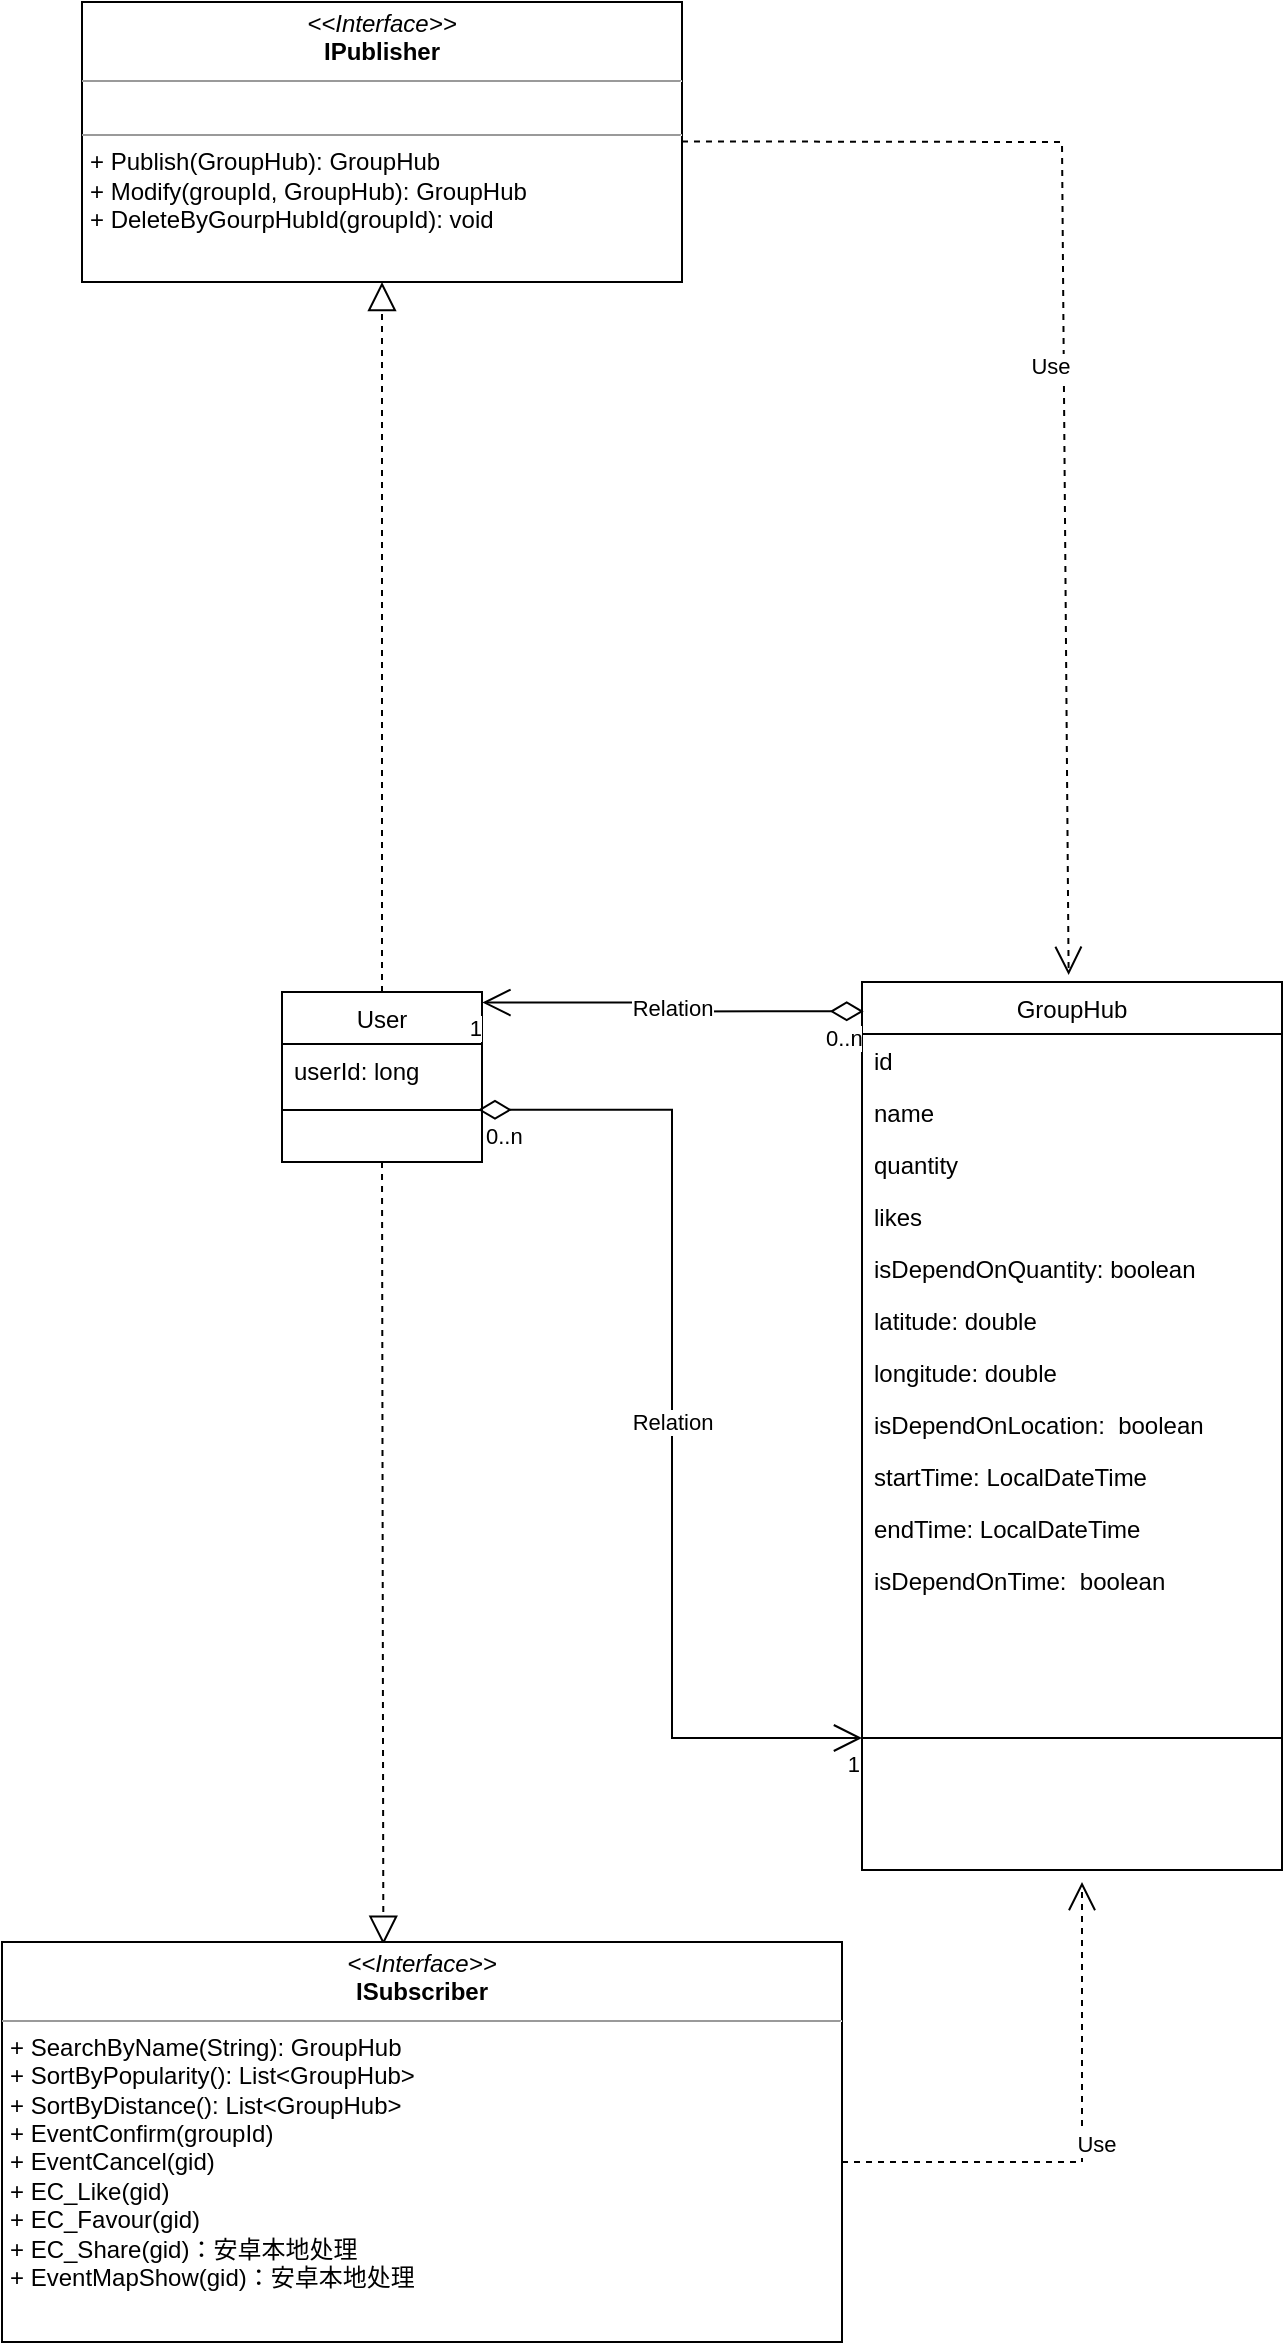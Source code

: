 <mxfile version="22.1.11" type="device">
  <diagram id="C5RBs43oDa-KdzZeNtuy" name="Page-1">
    <mxGraphModel dx="1002" dy="2307" grid="1" gridSize="10" guides="1" tooltips="1" connect="1" arrows="1" fold="1" page="1" pageScale="1" pageWidth="827" pageHeight="1169" math="0" shadow="0">
      <root>
        <mxCell id="WIyWlLk6GJQsqaUBKTNV-0" />
        <mxCell id="WIyWlLk6GJQsqaUBKTNV-1" parent="WIyWlLk6GJQsqaUBKTNV-0" />
        <mxCell id="zkfFHV4jXpPFQw0GAbJ--6" value="GroupHub" style="swimlane;fontStyle=0;align=center;verticalAlign=top;childLayout=stackLayout;horizontal=1;startSize=26;horizontalStack=0;resizeParent=1;resizeLast=0;collapsible=1;marginBottom=0;rounded=0;shadow=0;strokeWidth=1;" parent="WIyWlLk6GJQsqaUBKTNV-1" vertex="1">
          <mxGeometry x="630" y="240" width="210" height="444" as="geometry">
            <mxRectangle x="130" y="380" width="160" height="26" as="alternateBounds" />
          </mxGeometry>
        </mxCell>
        <mxCell id="zkfFHV4jXpPFQw0GAbJ--7" value="id" style="text;align=left;verticalAlign=top;spacingLeft=4;spacingRight=4;overflow=hidden;rotatable=0;points=[[0,0.5],[1,0.5]];portConstraint=eastwest;" parent="zkfFHV4jXpPFQw0GAbJ--6" vertex="1">
          <mxGeometry y="26" width="210" height="26" as="geometry" />
        </mxCell>
        <mxCell id="zkfFHV4jXpPFQw0GAbJ--8" value="name" style="text;align=left;verticalAlign=top;spacingLeft=4;spacingRight=4;overflow=hidden;rotatable=0;points=[[0,0.5],[1,0.5]];portConstraint=eastwest;rounded=0;shadow=0;html=0;" parent="zkfFHV4jXpPFQw0GAbJ--6" vertex="1">
          <mxGeometry y="52" width="210" height="26" as="geometry" />
        </mxCell>
        <mxCell id="3ceQZin8OOdwQOG2gfJb-0" value="quantity" style="text;align=left;verticalAlign=top;spacingLeft=4;spacingRight=4;overflow=hidden;rotatable=0;points=[[0,0.5],[1,0.5]];portConstraint=eastwest;rounded=0;shadow=0;html=0;" vertex="1" parent="zkfFHV4jXpPFQw0GAbJ--6">
          <mxGeometry y="78" width="210" height="26" as="geometry" />
        </mxCell>
        <mxCell id="3ceQZin8OOdwQOG2gfJb-34" value="likes" style="text;align=left;verticalAlign=top;spacingLeft=4;spacingRight=4;overflow=hidden;rotatable=0;points=[[0,0.5],[1,0.5]];portConstraint=eastwest;rounded=0;shadow=0;html=0;" vertex="1" parent="zkfFHV4jXpPFQw0GAbJ--6">
          <mxGeometry y="104" width="210" height="26" as="geometry" />
        </mxCell>
        <mxCell id="3ceQZin8OOdwQOG2gfJb-1" value="isDependOnQuantity: boolean" style="text;align=left;verticalAlign=top;spacingLeft=4;spacingRight=4;overflow=hidden;rotatable=0;points=[[0,0.5],[1,0.5]];portConstraint=eastwest;rounded=0;shadow=0;html=0;" vertex="1" parent="zkfFHV4jXpPFQw0GAbJ--6">
          <mxGeometry y="130" width="210" height="26" as="geometry" />
        </mxCell>
        <mxCell id="3ceQZin8OOdwQOG2gfJb-2" value="latitude: double" style="text;align=left;verticalAlign=top;spacingLeft=4;spacingRight=4;overflow=hidden;rotatable=0;points=[[0,0.5],[1,0.5]];portConstraint=eastwest;rounded=0;shadow=0;html=0;" vertex="1" parent="zkfFHV4jXpPFQw0GAbJ--6">
          <mxGeometry y="156" width="210" height="26" as="geometry" />
        </mxCell>
        <mxCell id="3ceQZin8OOdwQOG2gfJb-3" value="longitude: double" style="text;align=left;verticalAlign=top;spacingLeft=4;spacingRight=4;overflow=hidden;rotatable=0;points=[[0,0.5],[1,0.5]];portConstraint=eastwest;rounded=0;shadow=0;html=0;" vertex="1" parent="zkfFHV4jXpPFQw0GAbJ--6">
          <mxGeometry y="182" width="210" height="26" as="geometry" />
        </mxCell>
        <mxCell id="3ceQZin8OOdwQOG2gfJb-4" value="isDependOnLocation:  boolean" style="text;align=left;verticalAlign=top;spacingLeft=4;spacingRight=4;overflow=hidden;rotatable=0;points=[[0,0.5],[1,0.5]];portConstraint=eastwest;rounded=0;shadow=0;html=0;" vertex="1" parent="zkfFHV4jXpPFQw0GAbJ--6">
          <mxGeometry y="208" width="210" height="26" as="geometry" />
        </mxCell>
        <mxCell id="3ceQZin8OOdwQOG2gfJb-29" value="startTime: LocalDateTime" style="text;align=left;verticalAlign=top;spacingLeft=4;spacingRight=4;overflow=hidden;rotatable=0;points=[[0,0.5],[1,0.5]];portConstraint=eastwest;rounded=0;shadow=0;html=0;" vertex="1" parent="zkfFHV4jXpPFQw0GAbJ--6">
          <mxGeometry y="234" width="210" height="26" as="geometry" />
        </mxCell>
        <mxCell id="3ceQZin8OOdwQOG2gfJb-30" value="endTime: LocalDateTime" style="text;align=left;verticalAlign=top;spacingLeft=4;spacingRight=4;overflow=hidden;rotatable=0;points=[[0,0.5],[1,0.5]];portConstraint=eastwest;rounded=0;shadow=0;html=0;" vertex="1" parent="zkfFHV4jXpPFQw0GAbJ--6">
          <mxGeometry y="260" width="210" height="26" as="geometry" />
        </mxCell>
        <mxCell id="3ceQZin8OOdwQOG2gfJb-31" value="isDependOnTime:  boolean" style="text;align=left;verticalAlign=top;spacingLeft=4;spacingRight=4;overflow=hidden;rotatable=0;points=[[0,0.5],[1,0.5]];portConstraint=eastwest;rounded=0;shadow=0;html=0;" vertex="1" parent="zkfFHV4jXpPFQw0GAbJ--6">
          <mxGeometry y="286" width="210" height="26" as="geometry" />
        </mxCell>
        <mxCell id="zkfFHV4jXpPFQw0GAbJ--9" value="" style="line;html=1;strokeWidth=1;align=left;verticalAlign=middle;spacingTop=-1;spacingLeft=3;spacingRight=3;rotatable=0;labelPosition=right;points=[];portConstraint=eastwest;" parent="zkfFHV4jXpPFQw0GAbJ--6" vertex="1">
          <mxGeometry y="312" width="210" height="132" as="geometry" />
        </mxCell>
        <mxCell id="3ceQZin8OOdwQOG2gfJb-5" value="User" style="swimlane;fontStyle=0;align=center;verticalAlign=top;childLayout=stackLayout;horizontal=1;startSize=26;horizontalStack=0;resizeParent=1;resizeLast=0;collapsible=1;marginBottom=0;rounded=0;shadow=0;strokeWidth=1;" vertex="1" parent="WIyWlLk6GJQsqaUBKTNV-1">
          <mxGeometry x="340" y="245" width="100" height="85" as="geometry">
            <mxRectangle x="130" y="380" width="160" height="26" as="alternateBounds" />
          </mxGeometry>
        </mxCell>
        <mxCell id="3ceQZin8OOdwQOG2gfJb-6" value="userId: long" style="text;align=left;verticalAlign=top;spacingLeft=4;spacingRight=4;overflow=hidden;rotatable=0;points=[[0,0.5],[1,0.5]];portConstraint=eastwest;" vertex="1" parent="3ceQZin8OOdwQOG2gfJb-5">
          <mxGeometry y="26" width="100" height="26" as="geometry" />
        </mxCell>
        <mxCell id="3ceQZin8OOdwQOG2gfJb-13" value="" style="line;html=1;strokeWidth=1;align=left;verticalAlign=middle;spacingTop=-1;spacingLeft=3;spacingRight=3;rotatable=0;labelPosition=right;points=[];portConstraint=eastwest;" vertex="1" parent="3ceQZin8OOdwQOG2gfJb-5">
          <mxGeometry y="52" width="100" height="14" as="geometry" />
        </mxCell>
        <mxCell id="3ceQZin8OOdwQOG2gfJb-14" value="Relation" style="endArrow=open;html=1;endSize=12;startArrow=diamondThin;startSize=14;startFill=0;edgeStyle=orthogonalEdgeStyle;rounded=0;entryX=1.002;entryY=0.062;entryDx=0;entryDy=0;entryPerimeter=0;exitX=0.004;exitY=0.033;exitDx=0;exitDy=0;exitPerimeter=0;" edge="1" parent="WIyWlLk6GJQsqaUBKTNV-1" source="zkfFHV4jXpPFQw0GAbJ--6" target="3ceQZin8OOdwQOG2gfJb-5">
          <mxGeometry relative="1" as="geometry">
            <mxPoint x="450" y="470" as="sourcePoint" />
            <mxPoint x="610" y="470" as="targetPoint" />
          </mxGeometry>
        </mxCell>
        <mxCell id="3ceQZin8OOdwQOG2gfJb-15" value="0..n" style="edgeLabel;resizable=0;html=1;align=left;verticalAlign=top;" connectable="0" vertex="1" parent="3ceQZin8OOdwQOG2gfJb-14">
          <mxGeometry x="-1" relative="1" as="geometry">
            <mxPoint x="-21" as="offset" />
          </mxGeometry>
        </mxCell>
        <mxCell id="3ceQZin8OOdwQOG2gfJb-16" value="1" style="edgeLabel;resizable=0;html=1;align=right;verticalAlign=top;" connectable="0" vertex="1" parent="3ceQZin8OOdwQOG2gfJb-14">
          <mxGeometry x="1" relative="1" as="geometry" />
        </mxCell>
        <mxCell id="3ceQZin8OOdwQOG2gfJb-18" value="Relation" style="endArrow=open;html=1;endSize=12;startArrow=diamondThin;startSize=14;startFill=0;edgeStyle=orthogonalEdgeStyle;rounded=0;exitX=0.98;exitY=0.492;exitDx=0;exitDy=0;exitPerimeter=0;" edge="1" parent="WIyWlLk6GJQsqaUBKTNV-1" source="3ceQZin8OOdwQOG2gfJb-13" target="zkfFHV4jXpPFQw0GAbJ--9">
          <mxGeometry relative="1" as="geometry">
            <mxPoint x="480" y="360" as="sourcePoint" />
            <mxPoint x="440" y="400" as="targetPoint" />
          </mxGeometry>
        </mxCell>
        <mxCell id="3ceQZin8OOdwQOG2gfJb-19" value="0..n" style="edgeLabel;resizable=0;html=1;align=left;verticalAlign=top;" connectable="0" vertex="1" parent="3ceQZin8OOdwQOG2gfJb-18">
          <mxGeometry x="-1" relative="1" as="geometry">
            <mxPoint x="2" as="offset" />
          </mxGeometry>
        </mxCell>
        <mxCell id="3ceQZin8OOdwQOG2gfJb-20" value="1" style="edgeLabel;resizable=0;html=1;align=right;verticalAlign=top;" connectable="0" vertex="1" parent="3ceQZin8OOdwQOG2gfJb-18">
          <mxGeometry x="1" relative="1" as="geometry" />
        </mxCell>
        <mxCell id="3ceQZin8OOdwQOG2gfJb-25" value="" style="endArrow=block;dashed=1;endFill=0;endSize=12;html=1;rounded=0;entryX=0.5;entryY=1;entryDx=0;entryDy=0;exitX=0.5;exitY=0;exitDx=0;exitDy=0;" edge="1" parent="WIyWlLk6GJQsqaUBKTNV-1" source="3ceQZin8OOdwQOG2gfJb-5" target="3ceQZin8OOdwQOG2gfJb-27">
          <mxGeometry width="160" relative="1" as="geometry">
            <mxPoint x="390" y="240" as="sourcePoint" />
            <mxPoint x="391.32" y="43.35" as="targetPoint" />
          </mxGeometry>
        </mxCell>
        <mxCell id="3ceQZin8OOdwQOG2gfJb-26" value="" style="endArrow=block;dashed=1;endFill=0;endSize=12;html=1;rounded=0;entryX=0.454;entryY=0.007;entryDx=0;entryDy=0;entryPerimeter=0;exitX=0.5;exitY=1;exitDx=0;exitDy=0;" edge="1" parent="WIyWlLk6GJQsqaUBKTNV-1" source="3ceQZin8OOdwQOG2gfJb-5" target="3ceQZin8OOdwQOG2gfJb-28">
          <mxGeometry width="160" relative="1" as="geometry">
            <mxPoint x="310" y="422" as="sourcePoint" />
            <mxPoint x="391.7" y="568" as="targetPoint" />
          </mxGeometry>
        </mxCell>
        <mxCell id="3ceQZin8OOdwQOG2gfJb-27" value="&lt;p style=&quot;margin:0px;margin-top:4px;text-align:center;&quot;&gt;&lt;i&gt;&amp;lt;&amp;lt;Interface&amp;gt;&amp;gt;&lt;/i&gt;&lt;br&gt;&lt;b&gt;IPublisher&lt;/b&gt;&lt;/p&gt;&lt;hr size=&quot;1&quot;&gt;&lt;p style=&quot;margin:0px;margin-left:4px;&quot;&gt;&lt;br&gt;&lt;/p&gt;&lt;hr size=&quot;1&quot;&gt;&lt;p style=&quot;margin:0px;margin-left:4px;&quot;&gt;+ Publish(GroupHub): GroupHub&lt;br&gt;+ Modify(groupId, GroupHub): GroupHub&lt;/p&gt;&lt;p style=&quot;margin:0px;margin-left:4px;&quot;&gt;+ DeleteByGourpHubId(groupId): void&lt;/p&gt;&lt;p style=&quot;margin:0px;margin-left:4px;&quot;&gt;&lt;br&gt;&lt;/p&gt;&lt;p style=&quot;margin:0px;margin-left:4px;&quot;&gt;&lt;br&gt;&lt;/p&gt;" style="verticalAlign=top;align=left;overflow=fill;fontSize=12;fontFamily=Helvetica;html=1;whiteSpace=wrap;" vertex="1" parent="WIyWlLk6GJQsqaUBKTNV-1">
          <mxGeometry x="240" y="-250" width="300" height="140" as="geometry" />
        </mxCell>
        <mxCell id="3ceQZin8OOdwQOG2gfJb-28" value="&lt;p style=&quot;margin:0px;margin-top:4px;text-align:center;&quot;&gt;&lt;i&gt;&amp;lt;&amp;lt;Interface&amp;gt;&amp;gt;&lt;/i&gt;&lt;br&gt;&lt;b&gt;ISubscriber&lt;/b&gt;&lt;/p&gt;&lt;hr size=&quot;1&quot;&gt;&lt;p style=&quot;margin:0px;margin-left:4px;&quot;&gt;&lt;/p&gt;&lt;p style=&quot;margin:0px;margin-left:4px;&quot;&gt;+ SearchByName(String): GroupHub&lt;br&gt;+ SortByPopularity(): List&amp;lt;GroupHub&amp;gt;&lt;/p&gt;&lt;p style=&quot;margin:0px;margin-left:4px;&quot;&gt;+ SortByDistance(): List&amp;lt;GroupHub&amp;gt;&lt;/p&gt;&lt;p style=&quot;margin:0px;margin-left:4px;&quot;&gt;+ EventConfirm(groupId)&lt;/p&gt;&lt;p style=&quot;margin:0px;margin-left:4px;&quot;&gt;+&amp;nbsp;EventCancel(gid)&lt;/p&gt;&lt;p style=&quot;margin:0px;margin-left:4px;&quot;&gt;+&amp;nbsp;EC_Like(gid)&lt;/p&gt;&lt;p style=&quot;margin:0px;margin-left:4px;&quot;&gt;+&amp;nbsp;EC_Favour(gid)&lt;/p&gt;&lt;p style=&quot;margin:0px;margin-left:4px;&quot;&gt;+&amp;nbsp;EC_Share(gid)：安卓本地处理&lt;/p&gt;&lt;p style=&quot;margin:0px;margin-left:4px;&quot;&gt;+&amp;nbsp;EventMapShow(gid)：安卓本地处理&lt;/p&gt;&lt;div&gt;&lt;span style=&quot;background-color: initial;&quot;&gt;&lt;br&gt;&lt;/span&gt;&lt;/div&gt;&lt;div&gt;&lt;span style=&quot;background-color: initial;&quot;&gt;&lt;br&gt;&lt;/span&gt;&lt;/div&gt;&lt;div&gt;&lt;span style=&quot;background-color: initial;&quot;&gt;&lt;br&gt;&lt;/span&gt;&lt;/div&gt;&lt;div&gt;&lt;span style=&quot;background-color: initial;&quot;&gt;&lt;br&gt;&lt;/span&gt;&lt;/div&gt;&lt;div&gt;&lt;span style=&quot;background-color: initial;&quot;&gt;&lt;br&gt;&lt;/span&gt;&lt;/div&gt;" style="verticalAlign=top;align=left;overflow=fill;fontSize=12;fontFamily=Helvetica;html=1;whiteSpace=wrap;" vertex="1" parent="WIyWlLk6GJQsqaUBKTNV-1">
          <mxGeometry x="200" y="720" width="420" height="200" as="geometry" />
        </mxCell>
        <mxCell id="3ceQZin8OOdwQOG2gfJb-32" value="Use" style="endArrow=open;endSize=12;dashed=1;html=1;rounded=0;entryX=0.492;entryY=-0.008;entryDx=0;entryDy=0;entryPerimeter=0;" edge="1" parent="WIyWlLk6GJQsqaUBKTNV-1" target="zkfFHV4jXpPFQw0GAbJ--6">
          <mxGeometry x="-0.005" y="-7" width="160" relative="1" as="geometry">
            <mxPoint x="540" y="-180.29" as="sourcePoint" />
            <mxPoint x="700" y="-180.29" as="targetPoint" />
            <Array as="points">
              <mxPoint x="730" y="-180" />
            </Array>
            <mxPoint as="offset" />
          </mxGeometry>
        </mxCell>
        <mxCell id="3ceQZin8OOdwQOG2gfJb-33" value="Use" style="endArrow=open;endSize=12;dashed=1;html=1;rounded=0;" edge="1" parent="WIyWlLk6GJQsqaUBKTNV-1">
          <mxGeometry x="-0.005" y="-7" width="160" relative="1" as="geometry">
            <mxPoint x="620" y="830" as="sourcePoint" />
            <mxPoint x="740" y="690" as="targetPoint" />
            <Array as="points">
              <mxPoint x="740" y="830" />
            </Array>
            <mxPoint as="offset" />
          </mxGeometry>
        </mxCell>
      </root>
    </mxGraphModel>
  </diagram>
</mxfile>
